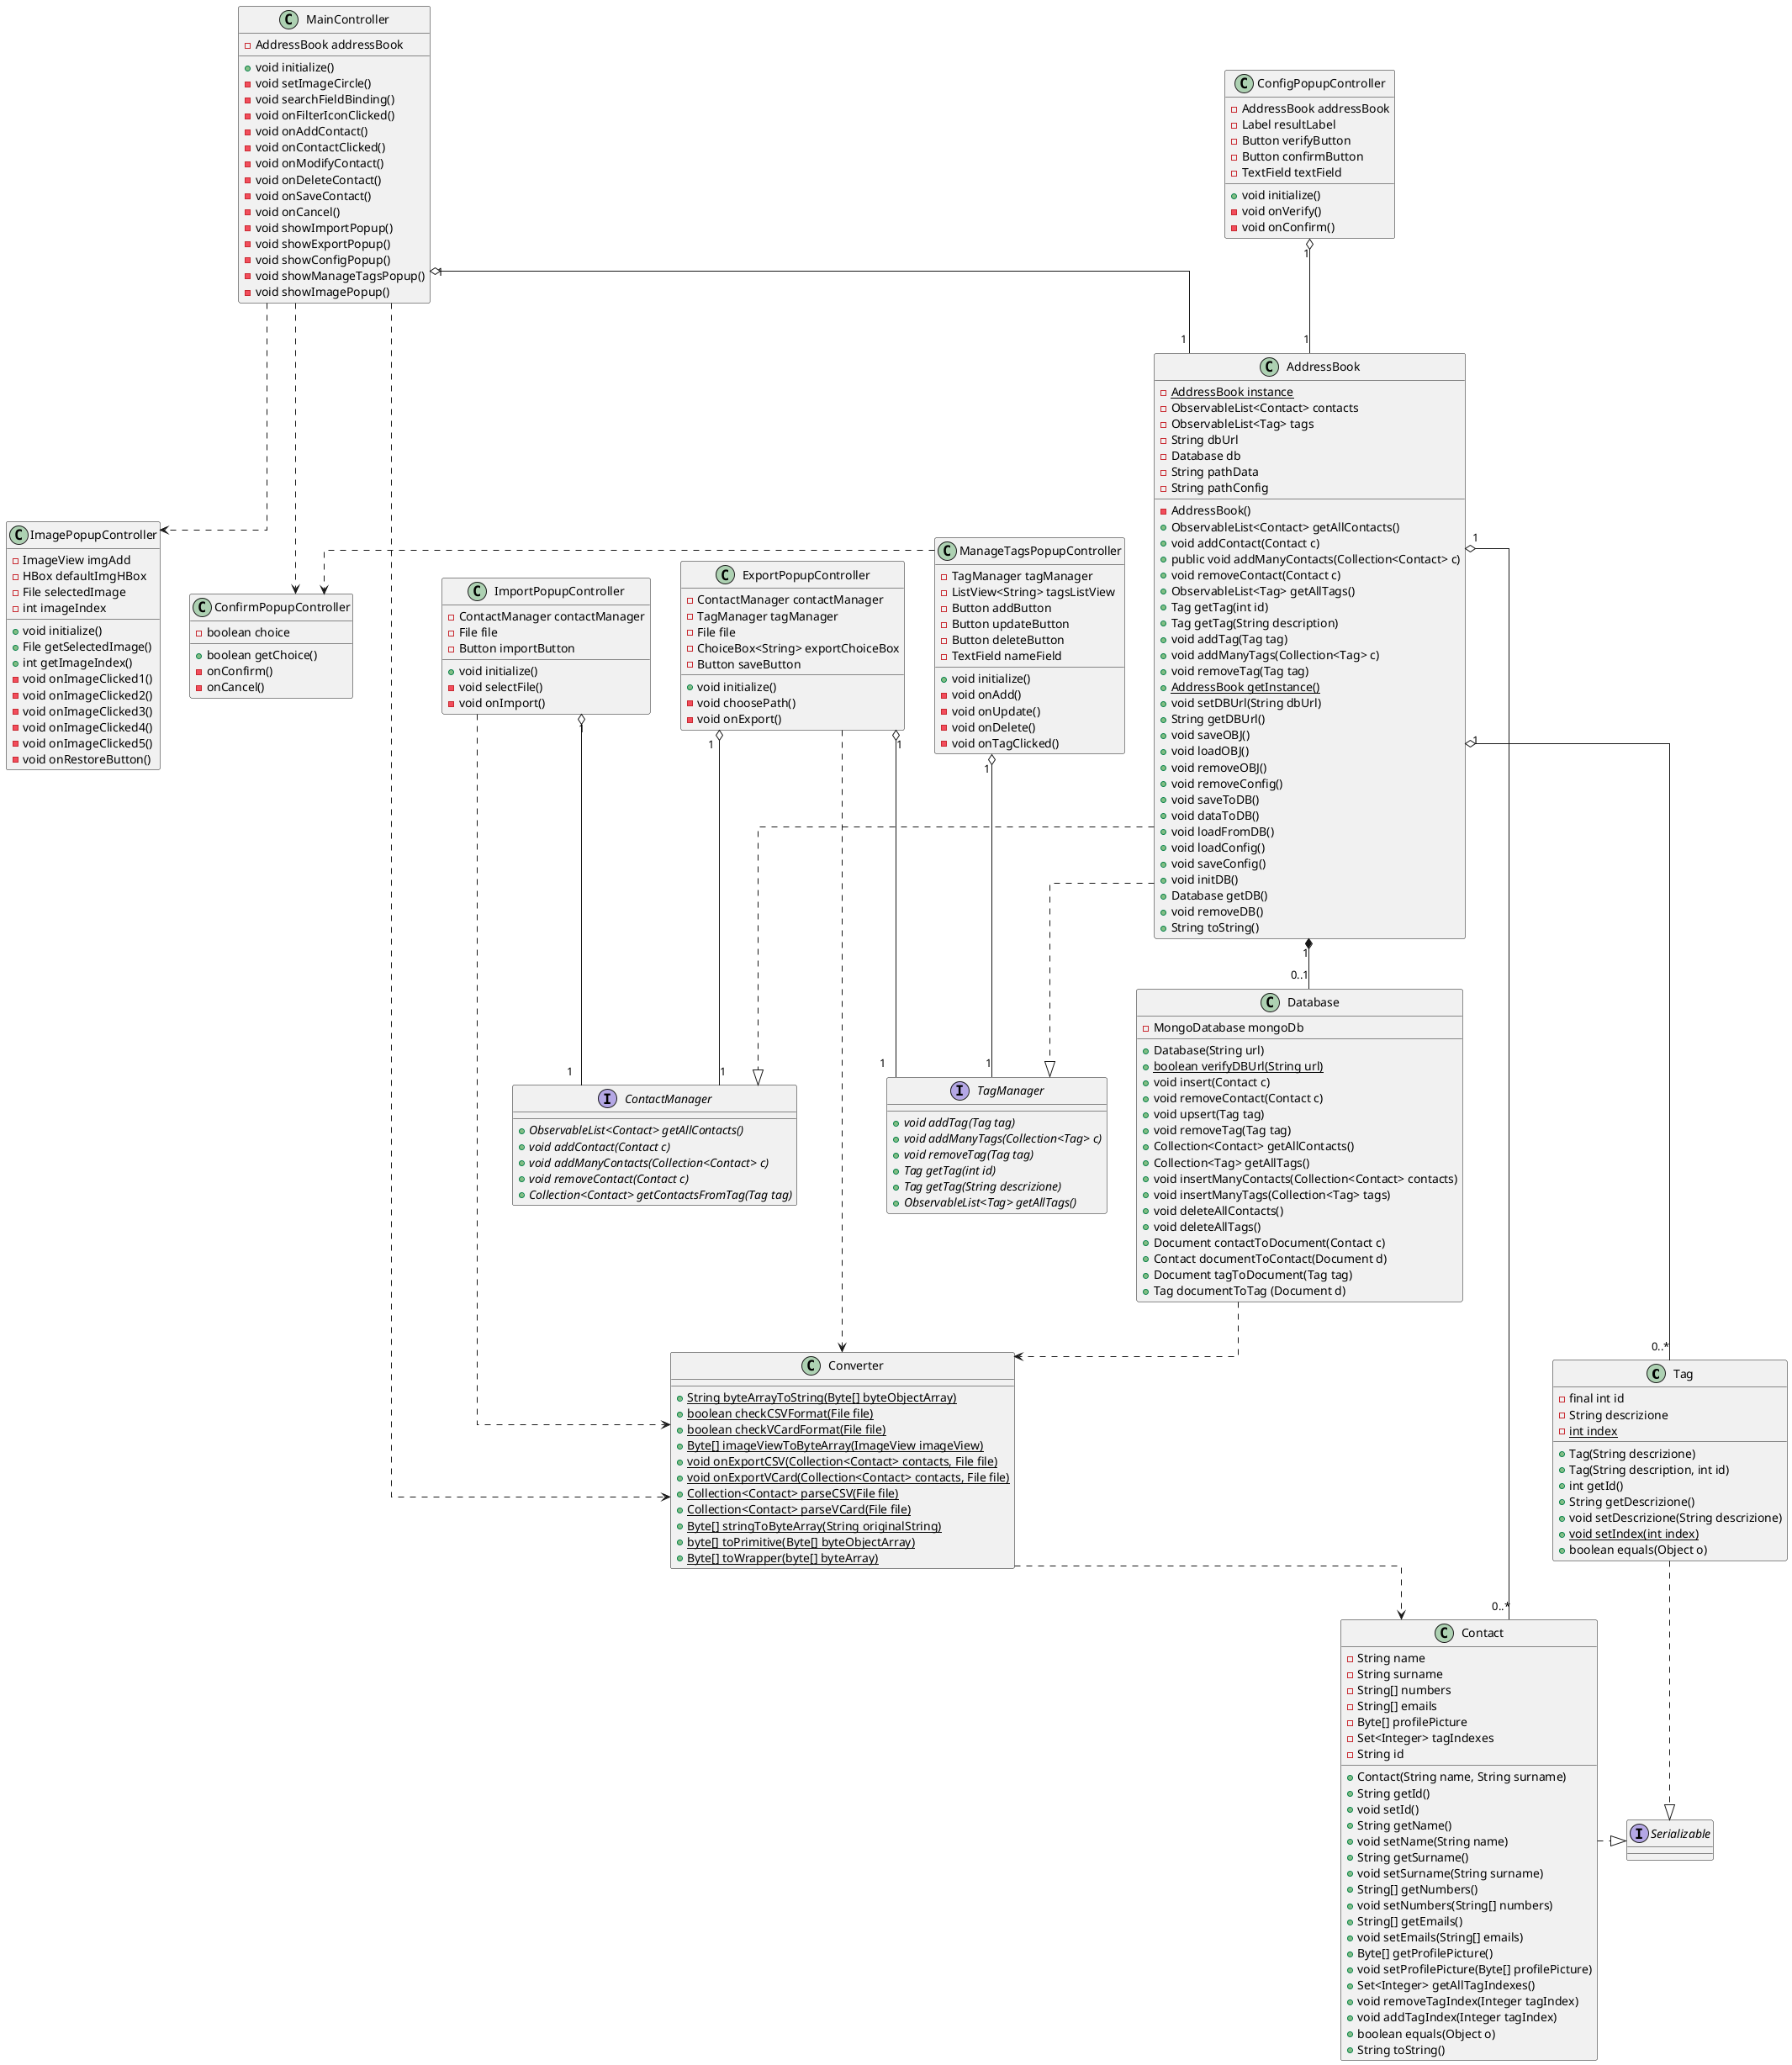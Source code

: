 @startuml Diagramma Classi
skinparam linetype ortho
'left to right direction


'****************** CLASSI ******************
class Tag {
    - final int id
    - String descrizione
    - {static} int index

    + Tag(String descrizione)
    + Tag(String description, int id)
    + int getId()
    + String getDescrizione()
    + void setDescrizione(String descrizione)
    + {static} void setIndex(int index)
    + boolean equals(Object o)
}

class Contact {
    - String name 
    - String surname 
    - String[] numbers
    - String[] emails
    - Byte[] profilePicture
    - Set<Integer> tagIndexes
    - String id

    + Contact(String name, String surname)
    + String getId()
    + void setId()
    + String getName()
    + void setName(String name)
    + String getSurname()
    + void setSurname(String surname)
    + String[] getNumbers()
    + void setNumbers(String[] numbers)
    + String[] getEmails()
    + void setEmails(String[] emails)
    + Byte[] getProfilePicture()
    + void setProfilePicture(Byte[] profilePicture)
    + Set<Integer> getAllTagIndexes()
    + void removeTagIndex(Integer tagIndex)
    + void addTagIndex(Integer tagIndex)
    + boolean equals(Object o)    
    + String toString()
}

class AddressBook {
    - {static} AddressBook instance
    - ObservableList<Contact> contacts
    - ObservableList<Tag> tags
    - String dbUrl
    - Database db
    - String pathData
    - String pathConfig

    - AddressBook()
    + ObservableList<Contact> getAllContacts()
    + void addContact(Contact c)
    + public void addManyContacts(Collection<Contact> c)
    + void removeContact(Contact c)
    + ObservableList<Tag> getAllTags()
    + Tag getTag(int id)
    + Tag getTag(String description)
    + void addTag(Tag tag)
    + void addManyTags(Collection<Tag> c)
    + void removeTag(Tag tag)
    + {static} AddressBook getInstance()
    + void setDBUrl(String dbUrl)
    + String getDBUrl()
    + void saveOBJ()
    + void loadOBJ()
    + void removeOBJ()
    + void removeConfig()
    + void saveToDB()
    + void dataToDB()
    + void loadFromDB()   
    + void loadConfig()
    + void saveConfig()
    + void initDB()
    + Database getDB()
    + void removeDB()
    + String toString()
}

class MainController {
    - AddressBook addressBook

    + void initialize()
    - void setImageCircle()
    - void searchFieldBinding()    
    - void onFilterIconClicked()
    - void onAddContact()
    - void onContactClicked()
    - void onModifyContact()
    - void onDeleteContact()
    - void onSaveContact()
    - void onCancel()
    - void showImportPopup()
    - void showExportPopup()
    - void showConfigPopup()
    - void showManageTagsPopup()
    - void showImagePopup()
}

class Converter {
    + {static} String byteArrayToString(Byte[] byteObjectArray)
    + {static} boolean checkCSVFormat(File file)
    + {static} boolean checkVCardFormat(File file)
    + {static} Byte[] imageViewToByteArray(ImageView imageView)
    + {static} void onExportCSV(Collection<Contact> contacts, File file)
    + {static} void onExportVCard(Collection<Contact> contacts, File file)
    + {static} Collection<Contact> parseCSV(File file)
    + {static} Collection<Contact> parseVCard(File file)
    + {static} Byte[] stringToByteArray(String originalString)
    + {static} byte[] toPrimitive(Byte[] byteObjectArray)
    + {static} Byte[] toWrapper(byte[] byteArray)
}

class ImportPopupController {
    - ContactManager contactManager
    - File file
    - Button importButton

    + void initialize()
    - void selectFile()
    - void onImport()
}

class ExportPopupController {
    - ContactManager contactManager
    - TagManager tagManager
    - File file
    - ChoiceBox<String> exportChoiceBox
    - Button saveButton

    + void initialize()
    - void choosePath()
    - void onExport()
}

class ManageTagsPopupController {
    - TagManager tagManager
    - ListView<String> tagsListView
    - Button addButton
    - Button updateButton
    - Button deleteButton
    - TextField nameField

    + void initialize()
    - void onAdd()
    - void onUpdate()
    - void onDelete()
    - void onTagClicked()
}

class ImagePopupController {
    - ImageView imgAdd
    - HBox defaultImgHBox
    - File selectedImage
    - int imageIndex

    + void initialize()
    + File getSelectedImage()
    + int getImageIndex()
    - void onImageClicked1()
    - void onImageClicked2()
    - void onImageClicked3()
    - void onImageClicked4()
    - void onImageClicked5()
    - void onRestoreButton()
}

class ConfirmPopupController {
    - boolean choice
    + boolean getChoice()
    - onConfirm()
    - onCancel()
}

class ConfigPopupController {
    - AddressBook addressBook
    - Label resultLabel
    - Button verifyButton
    - Button confirmButton
    - TextField textField
    
    + void initialize()
    - void onVerify()
    - void onConfirm()
}

class Database {
    - MongoDatabase mongoDb
    
    + Database(String url)
    + {static} boolean verifyDBUrl(String url)
    + void insert(Contact c)
    + void removeContact(Contact c)
    + void upsert(Tag tag)
    + void removeTag(Tag tag)
    + Collection<Contact> getAllContacts()
    + Collection<Tag> getAllTags()
    + void insertManyContacts(Collection<Contact> contacts)
    + void insertManyTags(Collection<Tag> tags)
    + void deleteAllContacts()
    + void deleteAllTags()
    + Document contactToDocument(Contact c)
    + Contact documentToContact(Document d)
    + Document tagToDocument(Tag tag)
    + Tag documentToTag (Document d)
} 


'****************** INTERFACCE ******************
interface Serializable

interface ContactManager {
    +{abstract} ObservableList<Contact> getAllContacts()
    +{abstract} void addContact(Contact c)
    +{abstract} void addManyContacts(Collection<Contact> c)
    +{abstract} void removeContact(Contact c)
    +{abstract} Collection<Contact> getContactsFromTag(Tag tag)
}

interface TagManager {
    +{abstract} void addTag(Tag tag)
    +{abstract} void addManyTags(Collection<Tag> c)
    +{abstract} void removeTag(Tag tag)
    +{abstract} Tag getTag(int id)
    +{abstract} Tag getTag(String descrizione)
    +{abstract} ObservableList<Tag> getAllTags()
}


'****************** RELAZIONI ******************
Contact .|> Serializable

Tag .|> Serializable

AddressBook "1" o-- "0..*" Contact
AddressBook "1" *-- "0..1" Database
AddressBook "1" o-- "0..*" Tag
AddressBook ..|> TagManager
AddressBook ..|> ContactManager

MainController "1" o-- "1" AddressBook
MainController ..> ImagePopupController
MainController ..> ConfirmPopupController
MainController ..> Converter

Converter ..> Contact

ImportPopupController "1" o-- "1" ContactManager
ImportPopupController ..> Converter

ExportPopupController "1" o-- "1" ContactManager
ExportPopupController "1" o-- "1" TagManager
ExportPopupController ..> Converter

ManageTagsPopupController .> ConfirmPopupController
ManageTagsPopupController "1" o-- "1" TagManager

ConfigPopupController "1" o-- "1" AddressBook

Database ..> Converter

@enduml
